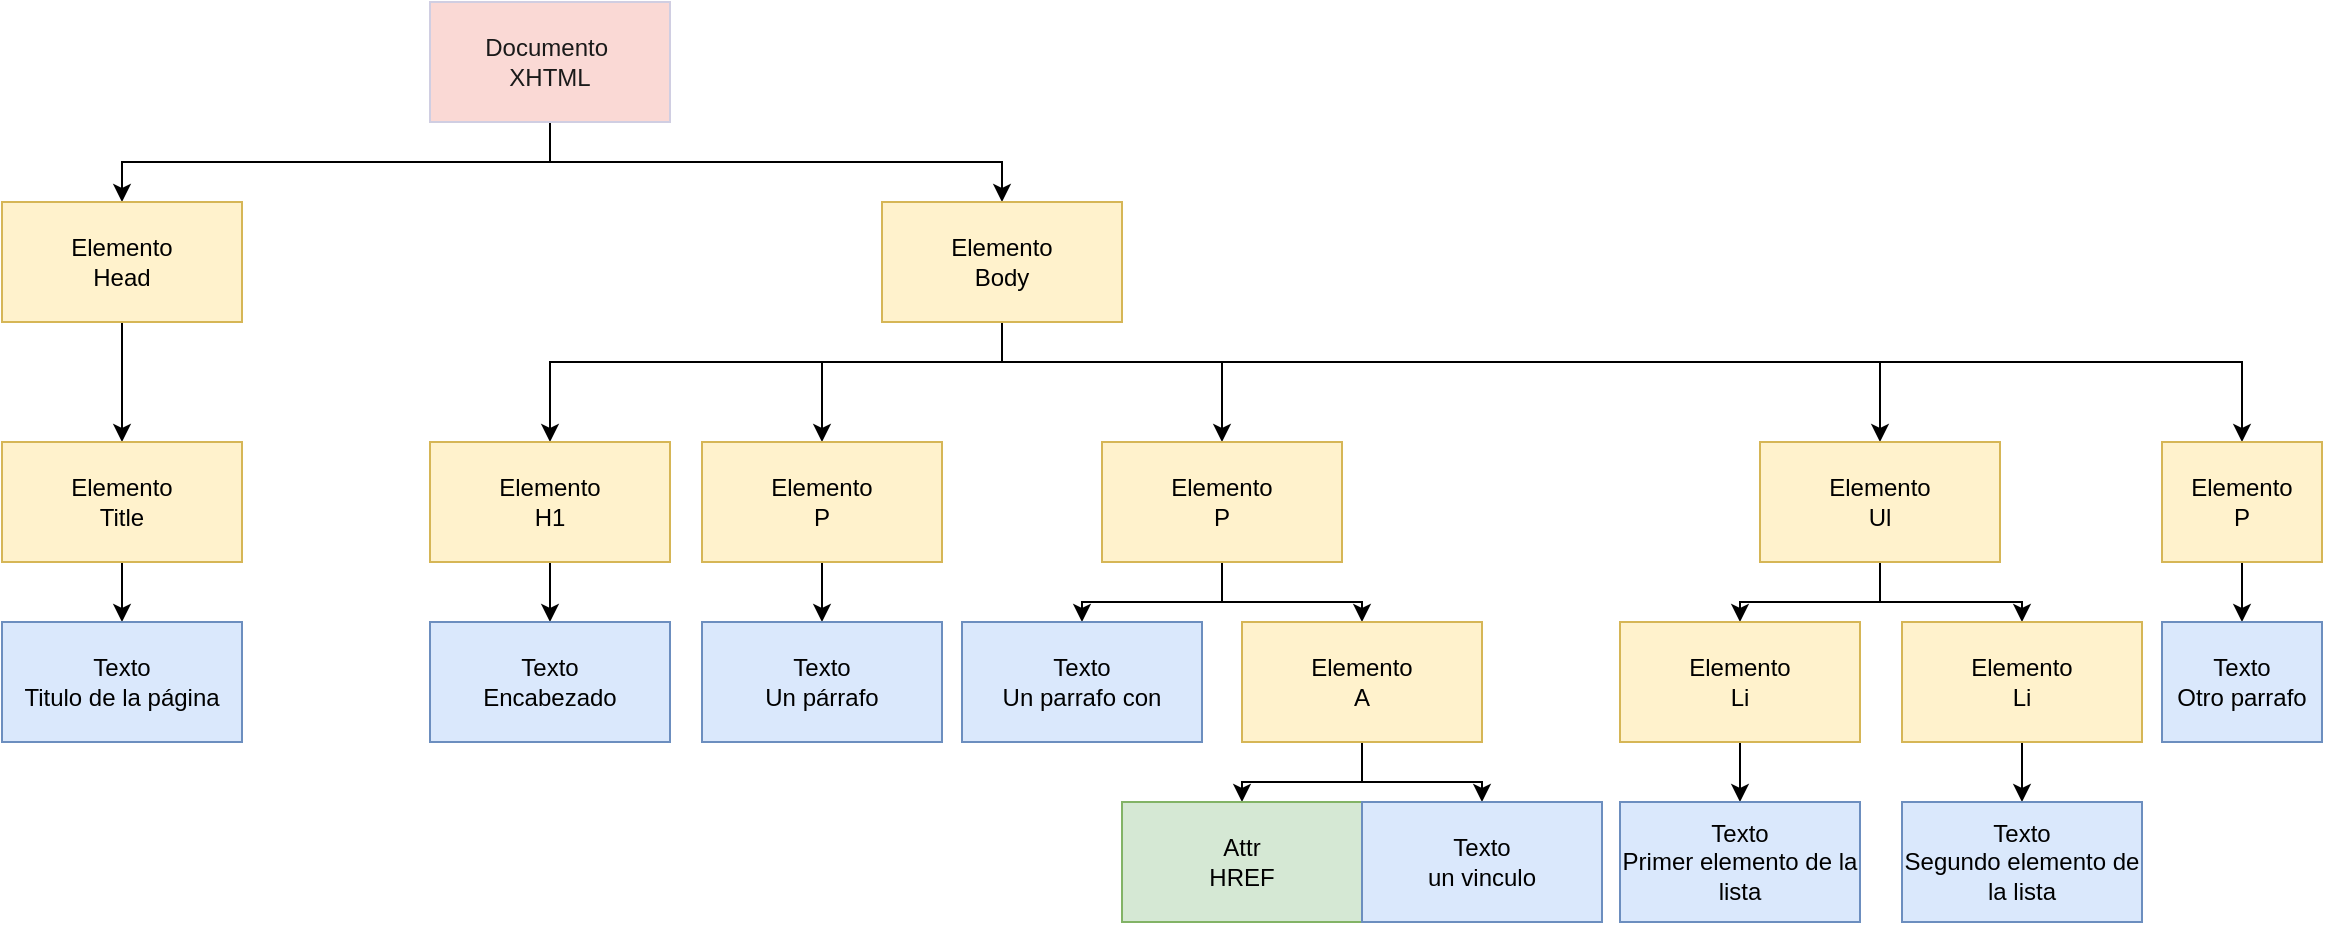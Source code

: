 <mxfile version="22.1.11" type="github">
  <diagram name="Página-1" id="35GgWt1w4V4TGdVvapww">
    <mxGraphModel dx="972" dy="1145" grid="1" gridSize="10" guides="1" tooltips="1" connect="1" arrows="1" fold="1" page="1" pageScale="1" pageWidth="1169" pageHeight="827" math="0" shadow="0">
      <root>
        <mxCell id="0" />
        <mxCell id="1" parent="0" />
        <mxCell id="NSk3KKELW8-BR6B0Czky-7" style="edgeStyle=orthogonalEdgeStyle;rounded=0;orthogonalLoop=1;jettySize=auto;html=1;exitX=0.5;exitY=1;exitDx=0;exitDy=0;entryX=0.5;entryY=0;entryDx=0;entryDy=0;" edge="1" parent="1" source="NSk3KKELW8-BR6B0Czky-1" target="NSk3KKELW8-BR6B0Czky-2">
          <mxGeometry relative="1" as="geometry" />
        </mxCell>
        <mxCell id="NSk3KKELW8-BR6B0Czky-10" style="edgeStyle=orthogonalEdgeStyle;rounded=0;orthogonalLoop=1;jettySize=auto;html=1;exitX=0.5;exitY=1;exitDx=0;exitDy=0;" edge="1" parent="1" source="NSk3KKELW8-BR6B0Czky-1" target="NSk3KKELW8-BR6B0Czky-3">
          <mxGeometry relative="1" as="geometry" />
        </mxCell>
        <mxCell id="NSk3KKELW8-BR6B0Czky-1" value="Documento&amp;nbsp;&lt;br&gt;XHTML" style="rounded=0;whiteSpace=wrap;html=1;labelBackgroundColor=none;fillColor=#FAD9D5;strokeColor=#D0CEE2;fontColor=#1A1A1A;" vertex="1" parent="1">
          <mxGeometry x="214" y="60" width="120" height="60" as="geometry" />
        </mxCell>
        <mxCell id="NSk3KKELW8-BR6B0Czky-8" style="edgeStyle=orthogonalEdgeStyle;rounded=0;orthogonalLoop=1;jettySize=auto;html=1;exitX=0.5;exitY=1;exitDx=0;exitDy=0;entryX=0.5;entryY=0;entryDx=0;entryDy=0;" edge="1" parent="1" source="NSk3KKELW8-BR6B0Czky-2" target="NSk3KKELW8-BR6B0Czky-4">
          <mxGeometry relative="1" as="geometry" />
        </mxCell>
        <mxCell id="NSk3KKELW8-BR6B0Czky-2" value="Elemento&lt;br&gt;Head" style="rounded=0;whiteSpace=wrap;html=1;labelBackgroundColor=none;fillColor=#fff2cc;strokeColor=#d6b656;" vertex="1" parent="1">
          <mxGeometry y="160" width="120" height="60" as="geometry" />
        </mxCell>
        <mxCell id="NSk3KKELW8-BR6B0Czky-18" style="edgeStyle=orthogonalEdgeStyle;rounded=0;orthogonalLoop=1;jettySize=auto;html=1;entryX=0.5;entryY=0;entryDx=0;entryDy=0;exitX=0.5;exitY=1;exitDx=0;exitDy=0;" edge="1" parent="1" source="NSk3KKELW8-BR6B0Czky-3" target="NSk3KKELW8-BR6B0Czky-6">
          <mxGeometry relative="1" as="geometry">
            <mxPoint x="490" y="260" as="sourcePoint" />
            <Array as="points">
              <mxPoint x="500" y="240" />
              <mxPoint x="274" y="240" />
            </Array>
          </mxGeometry>
        </mxCell>
        <mxCell id="NSk3KKELW8-BR6B0Czky-19" style="edgeStyle=orthogonalEdgeStyle;rounded=0;orthogonalLoop=1;jettySize=auto;html=1;exitX=0.5;exitY=1;exitDx=0;exitDy=0;entryX=0.5;entryY=0;entryDx=0;entryDy=0;" edge="1" parent="1" source="NSk3KKELW8-BR6B0Czky-3" target="NSk3KKELW8-BR6B0Czky-11">
          <mxGeometry relative="1" as="geometry">
            <Array as="points">
              <mxPoint x="500" y="240" />
              <mxPoint x="410" y="240" />
            </Array>
          </mxGeometry>
        </mxCell>
        <mxCell id="NSk3KKELW8-BR6B0Czky-28" style="edgeStyle=orthogonalEdgeStyle;rounded=0;orthogonalLoop=1;jettySize=auto;html=1;exitX=0.5;exitY=1;exitDx=0;exitDy=0;entryX=0.5;entryY=0;entryDx=0;entryDy=0;" edge="1" parent="1" source="NSk3KKELW8-BR6B0Czky-3" target="NSk3KKELW8-BR6B0Czky-12">
          <mxGeometry relative="1" as="geometry">
            <Array as="points">
              <mxPoint x="500" y="240" />
              <mxPoint x="610" y="240" />
            </Array>
          </mxGeometry>
        </mxCell>
        <mxCell id="NSk3KKELW8-BR6B0Czky-31" style="edgeStyle=orthogonalEdgeStyle;rounded=0;orthogonalLoop=1;jettySize=auto;html=1;exitX=0.5;exitY=1;exitDx=0;exitDy=0;entryX=0.5;entryY=0;entryDx=0;entryDy=0;" edge="1" parent="1" source="NSk3KKELW8-BR6B0Czky-3" target="NSk3KKELW8-BR6B0Czky-15">
          <mxGeometry relative="1" as="geometry">
            <Array as="points">
              <mxPoint x="500" y="240" />
              <mxPoint x="939" y="240" />
            </Array>
          </mxGeometry>
        </mxCell>
        <mxCell id="NSk3KKELW8-BR6B0Czky-41" style="edgeStyle=orthogonalEdgeStyle;rounded=0;orthogonalLoop=1;jettySize=auto;html=1;exitX=0.5;exitY=1;exitDx=0;exitDy=0;entryX=0.5;entryY=0;entryDx=0;entryDy=0;" edge="1" parent="1" source="NSk3KKELW8-BR6B0Czky-3" target="NSk3KKELW8-BR6B0Czky-38">
          <mxGeometry relative="1" as="geometry">
            <Array as="points">
              <mxPoint x="500" y="240" />
              <mxPoint x="1120" y="240" />
            </Array>
          </mxGeometry>
        </mxCell>
        <mxCell id="NSk3KKELW8-BR6B0Czky-3" value="Elemento&lt;br&gt;Body" style="rounded=0;whiteSpace=wrap;html=1;labelBackgroundColor=none;fillColor=#fff2cc;strokeColor=#d6b656;" vertex="1" parent="1">
          <mxGeometry x="440" y="160" width="120" height="60" as="geometry" />
        </mxCell>
        <mxCell id="NSk3KKELW8-BR6B0Czky-9" style="edgeStyle=orthogonalEdgeStyle;rounded=0;orthogonalLoop=1;jettySize=auto;html=1;" edge="1" parent="1" source="NSk3KKELW8-BR6B0Czky-4" target="NSk3KKELW8-BR6B0Czky-5">
          <mxGeometry relative="1" as="geometry" />
        </mxCell>
        <mxCell id="NSk3KKELW8-BR6B0Czky-4" value="Elemento&lt;br&gt;Title" style="rounded=0;whiteSpace=wrap;html=1;labelBackgroundColor=none;fillColor=#fff2cc;strokeColor=#d6b656;" vertex="1" parent="1">
          <mxGeometry y="280" width="120" height="60" as="geometry" />
        </mxCell>
        <mxCell id="NSk3KKELW8-BR6B0Czky-5" value="Texto&lt;br&gt;Titulo de la página" style="rounded=0;whiteSpace=wrap;html=1;labelBackgroundColor=none;fillColor=#dae8fc;strokeColor=#6c8ebf;" vertex="1" parent="1">
          <mxGeometry y="370" width="120" height="60" as="geometry" />
        </mxCell>
        <mxCell id="NSk3KKELW8-BR6B0Czky-23" style="edgeStyle=orthogonalEdgeStyle;rounded=0;orthogonalLoop=1;jettySize=auto;html=1;exitX=0.5;exitY=1;exitDx=0;exitDy=0;entryX=0.5;entryY=0;entryDx=0;entryDy=0;" edge="1" parent="1" source="NSk3KKELW8-BR6B0Czky-6" target="NSk3KKELW8-BR6B0Czky-22">
          <mxGeometry relative="1" as="geometry" />
        </mxCell>
        <mxCell id="NSk3KKELW8-BR6B0Czky-6" value="Elemento&lt;br&gt;H1" style="rounded=0;whiteSpace=wrap;html=1;labelBackgroundColor=none;fillColor=#fff2cc;strokeColor=#d6b656;" vertex="1" parent="1">
          <mxGeometry x="214" y="280" width="120" height="60" as="geometry" />
        </mxCell>
        <mxCell id="NSk3KKELW8-BR6B0Czky-21" style="edgeStyle=orthogonalEdgeStyle;rounded=0;orthogonalLoop=1;jettySize=auto;html=1;exitX=0.5;exitY=1;exitDx=0;exitDy=0;entryX=0.5;entryY=0;entryDx=0;entryDy=0;" edge="1" parent="1" source="NSk3KKELW8-BR6B0Czky-11" target="NSk3KKELW8-BR6B0Czky-20">
          <mxGeometry relative="1" as="geometry" />
        </mxCell>
        <mxCell id="NSk3KKELW8-BR6B0Czky-11" value="Elemento&lt;br&gt;P" style="rounded=0;whiteSpace=wrap;html=1;labelBackgroundColor=none;fillColor=#fff2cc;strokeColor=#d6b656;" vertex="1" parent="1">
          <mxGeometry x="350" y="280" width="120" height="60" as="geometry" />
        </mxCell>
        <mxCell id="NSk3KKELW8-BR6B0Czky-14" style="edgeStyle=orthogonalEdgeStyle;rounded=0;orthogonalLoop=1;jettySize=auto;html=1;exitX=0.5;exitY=1;exitDx=0;exitDy=0;entryX=0.5;entryY=0;entryDx=0;entryDy=0;" edge="1" parent="1" source="NSk3KKELW8-BR6B0Czky-12" target="NSk3KKELW8-BR6B0Czky-13">
          <mxGeometry relative="1" as="geometry" />
        </mxCell>
        <mxCell id="NSk3KKELW8-BR6B0Czky-30" style="edgeStyle=orthogonalEdgeStyle;rounded=0;orthogonalLoop=1;jettySize=auto;html=1;exitX=0.5;exitY=1;exitDx=0;exitDy=0;entryX=0.5;entryY=0;entryDx=0;entryDy=0;" edge="1" parent="1" source="NSk3KKELW8-BR6B0Czky-12" target="NSk3KKELW8-BR6B0Czky-29">
          <mxGeometry relative="1" as="geometry" />
        </mxCell>
        <mxCell id="NSk3KKELW8-BR6B0Czky-12" value="Elemento&lt;br&gt;P" style="rounded=0;whiteSpace=wrap;html=1;labelBackgroundColor=none;fillColor=#fff2cc;strokeColor=#d6b656;" vertex="1" parent="1">
          <mxGeometry x="550" y="280" width="120" height="60" as="geometry" />
        </mxCell>
        <mxCell id="NSk3KKELW8-BR6B0Czky-13" value="Texto&lt;br&gt;Un parrafo con" style="rounded=0;whiteSpace=wrap;html=1;labelBackgroundColor=none;fillColor=#dae8fc;strokeColor=#6c8ebf;" vertex="1" parent="1">
          <mxGeometry x="480" y="370" width="120" height="60" as="geometry" />
        </mxCell>
        <mxCell id="NSk3KKELW8-BR6B0Czky-36" style="edgeStyle=orthogonalEdgeStyle;rounded=0;orthogonalLoop=1;jettySize=auto;html=1;exitX=0.5;exitY=1;exitDx=0;exitDy=0;entryX=0.5;entryY=0;entryDx=0;entryDy=0;" edge="1" parent="1" source="NSk3KKELW8-BR6B0Czky-15" target="NSk3KKELW8-BR6B0Czky-16">
          <mxGeometry relative="1" as="geometry" />
        </mxCell>
        <mxCell id="NSk3KKELW8-BR6B0Czky-37" style="edgeStyle=orthogonalEdgeStyle;rounded=0;orthogonalLoop=1;jettySize=auto;html=1;exitX=0.5;exitY=1;exitDx=0;exitDy=0;entryX=0.5;entryY=0;entryDx=0;entryDy=0;" edge="1" parent="1" source="NSk3KKELW8-BR6B0Czky-15" target="NSk3KKELW8-BR6B0Czky-17">
          <mxGeometry relative="1" as="geometry" />
        </mxCell>
        <mxCell id="NSk3KKELW8-BR6B0Czky-15" value="Elemento&lt;br&gt;Ul" style="rounded=0;whiteSpace=wrap;html=1;labelBackgroundColor=none;fillColor=#fff2cc;strokeColor=#d6b656;" vertex="1" parent="1">
          <mxGeometry x="879" y="280" width="120" height="60" as="geometry" />
        </mxCell>
        <mxCell id="NSk3KKELW8-BR6B0Czky-25" style="edgeStyle=orthogonalEdgeStyle;rounded=0;orthogonalLoop=1;jettySize=auto;html=1;exitX=0.5;exitY=1;exitDx=0;exitDy=0;entryX=0.5;entryY=0;entryDx=0;entryDy=0;" edge="1" parent="1" source="NSk3KKELW8-BR6B0Czky-16" target="NSk3KKELW8-BR6B0Czky-24">
          <mxGeometry relative="1" as="geometry" />
        </mxCell>
        <mxCell id="NSk3KKELW8-BR6B0Czky-16" value="Elemento&lt;br&gt;Li" style="rounded=0;whiteSpace=wrap;html=1;labelBackgroundColor=none;fillColor=#fff2cc;strokeColor=#d6b656;" vertex="1" parent="1">
          <mxGeometry x="809" y="370" width="120" height="60" as="geometry" />
        </mxCell>
        <mxCell id="NSk3KKELW8-BR6B0Czky-27" style="edgeStyle=orthogonalEdgeStyle;rounded=0;orthogonalLoop=1;jettySize=auto;html=1;exitX=0.5;exitY=1;exitDx=0;exitDy=0;entryX=0.5;entryY=0;entryDx=0;entryDy=0;" edge="1" parent="1" source="NSk3KKELW8-BR6B0Czky-17" target="NSk3KKELW8-BR6B0Czky-26">
          <mxGeometry relative="1" as="geometry" />
        </mxCell>
        <mxCell id="NSk3KKELW8-BR6B0Czky-17" value="Elemento&lt;br&gt;Li" style="rounded=0;whiteSpace=wrap;html=1;labelBackgroundColor=none;fillColor=#fff2cc;strokeColor=#d6b656;" vertex="1" parent="1">
          <mxGeometry x="950" y="370" width="120" height="60" as="geometry" />
        </mxCell>
        <mxCell id="NSk3KKELW8-BR6B0Czky-20" value="Texto&lt;br&gt;Un párrafo" style="rounded=0;whiteSpace=wrap;html=1;labelBackgroundColor=none;fillColor=#dae8fc;strokeColor=#6c8ebf;" vertex="1" parent="1">
          <mxGeometry x="350" y="370" width="120" height="60" as="geometry" />
        </mxCell>
        <mxCell id="NSk3KKELW8-BR6B0Czky-22" value="Texto&lt;br&gt;Encabezado" style="rounded=0;whiteSpace=wrap;html=1;labelBackgroundColor=none;fillColor=#dae8fc;strokeColor=#6c8ebf;" vertex="1" parent="1">
          <mxGeometry x="214" y="370" width="120" height="60" as="geometry" />
        </mxCell>
        <mxCell id="NSk3KKELW8-BR6B0Czky-24" value="Texto&lt;br&gt;Primer elemento de la lista" style="rounded=0;whiteSpace=wrap;html=1;labelBackgroundColor=none;fillColor=#dae8fc;strokeColor=#6c8ebf;" vertex="1" parent="1">
          <mxGeometry x="809" y="460" width="120" height="60" as="geometry" />
        </mxCell>
        <mxCell id="NSk3KKELW8-BR6B0Czky-26" value="Texto&lt;br&gt;Segundo elemento de la lista" style="rounded=0;whiteSpace=wrap;html=1;labelBackgroundColor=none;fillColor=#dae8fc;strokeColor=#6c8ebf;" vertex="1" parent="1">
          <mxGeometry x="950" y="460" width="120" height="60" as="geometry" />
        </mxCell>
        <mxCell id="NSk3KKELW8-BR6B0Czky-33" style="edgeStyle=orthogonalEdgeStyle;rounded=0;orthogonalLoop=1;jettySize=auto;html=1;exitX=0.5;exitY=1;exitDx=0;exitDy=0;entryX=0.5;entryY=0;entryDx=0;entryDy=0;" edge="1" parent="1" source="NSk3KKELW8-BR6B0Czky-29" target="NSk3KKELW8-BR6B0Czky-32">
          <mxGeometry relative="1" as="geometry" />
        </mxCell>
        <mxCell id="NSk3KKELW8-BR6B0Czky-35" style="edgeStyle=orthogonalEdgeStyle;rounded=0;orthogonalLoop=1;jettySize=auto;html=1;exitX=0.5;exitY=1;exitDx=0;exitDy=0;entryX=0.5;entryY=0;entryDx=0;entryDy=0;" edge="1" parent="1" source="NSk3KKELW8-BR6B0Czky-29" target="NSk3KKELW8-BR6B0Czky-34">
          <mxGeometry relative="1" as="geometry" />
        </mxCell>
        <mxCell id="NSk3KKELW8-BR6B0Czky-29" value="Elemento&lt;br&gt;A" style="rounded=0;whiteSpace=wrap;html=1;labelBackgroundColor=none;fillColor=#fff2cc;strokeColor=#d6b656;" vertex="1" parent="1">
          <mxGeometry x="620" y="370" width="120" height="60" as="geometry" />
        </mxCell>
        <mxCell id="NSk3KKELW8-BR6B0Czky-32" value="Attr&lt;br&gt;HREF" style="rounded=0;whiteSpace=wrap;html=1;labelBackgroundColor=none;fillColor=#d5e8d4;strokeColor=#82b366;" vertex="1" parent="1">
          <mxGeometry x="560" y="460" width="120" height="60" as="geometry" />
        </mxCell>
        <mxCell id="NSk3KKELW8-BR6B0Czky-34" value="Texto&lt;br&gt;un vinculo" style="rounded=0;whiteSpace=wrap;html=1;labelBackgroundColor=none;fillColor=#dae8fc;strokeColor=#6c8ebf;" vertex="1" parent="1">
          <mxGeometry x="680" y="460" width="120" height="60" as="geometry" />
        </mxCell>
        <mxCell id="NSk3KKELW8-BR6B0Czky-40" style="edgeStyle=orthogonalEdgeStyle;rounded=0;orthogonalLoop=1;jettySize=auto;html=1;exitX=0.5;exitY=1;exitDx=0;exitDy=0;entryX=0.5;entryY=0;entryDx=0;entryDy=0;" edge="1" parent="1" source="NSk3KKELW8-BR6B0Czky-38" target="NSk3KKELW8-BR6B0Czky-39">
          <mxGeometry relative="1" as="geometry" />
        </mxCell>
        <mxCell id="NSk3KKELW8-BR6B0Czky-38" value="Elemento&lt;br&gt;P" style="rounded=0;whiteSpace=wrap;html=1;labelBackgroundColor=none;fillColor=#fff2cc;strokeColor=#d6b656;" vertex="1" parent="1">
          <mxGeometry x="1080" y="280" width="80" height="60" as="geometry" />
        </mxCell>
        <mxCell id="NSk3KKELW8-BR6B0Czky-39" value="Texto&lt;br&gt;Otro parrafo" style="rounded=0;whiteSpace=wrap;html=1;labelBackgroundColor=none;fillColor=#dae8fc;strokeColor=#6c8ebf;" vertex="1" parent="1">
          <mxGeometry x="1080" y="370" width="80" height="60" as="geometry" />
        </mxCell>
      </root>
    </mxGraphModel>
  </diagram>
</mxfile>
